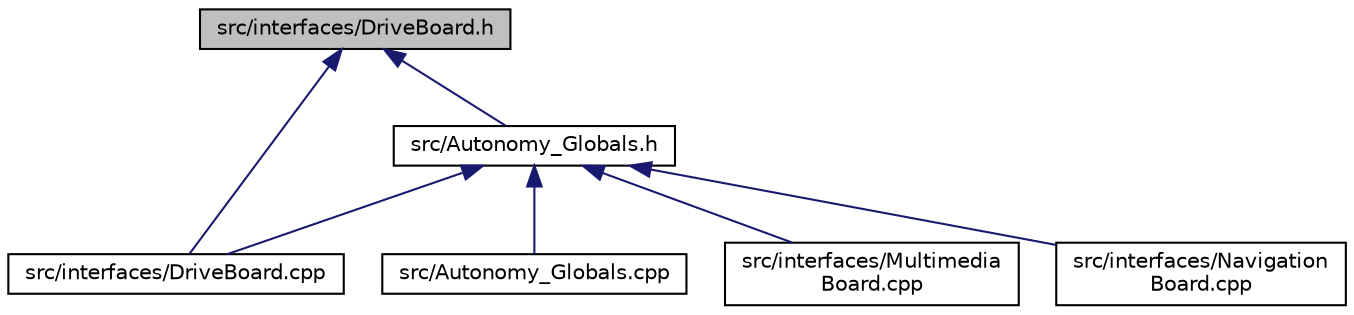 digraph "src/interfaces/DriveBoard.h"
{
 // LATEX_PDF_SIZE
  edge [fontname="Helvetica",fontsize="10",labelfontname="Helvetica",labelfontsize="10"];
  node [fontname="Helvetica",fontsize="10",shape=record];
  Node1 [label="src/interfaces/DriveBoard.h",height=0.2,width=0.4,color="black", fillcolor="grey75", style="filled", fontcolor="black",tooltip="Defines the interface for sending commands to the drive board on the Rover."];
  Node1 -> Node2 [dir="back",color="midnightblue",fontsize="10",style="solid",fontname="Helvetica"];
  Node2 [label="src/Autonomy_Globals.h",height=0.2,width=0.4,color="black", fillcolor="white", style="filled",URL="$Autonomy__Globals_8h.html",tooltip="Defines functions and objects used project wide."];
  Node2 -> Node3 [dir="back",color="midnightblue",fontsize="10",style="solid",fontname="Helvetica"];
  Node3 [label="src/Autonomy_Globals.cpp",height=0.2,width=0.4,color="black", fillcolor="white", style="filled",URL="$Autonomy__Globals_8cpp.html",tooltip="Sets up functions and classes used project wide."];
  Node2 -> Node4 [dir="back",color="midnightblue",fontsize="10",style="solid",fontname="Helvetica"];
  Node4 [label="src/interfaces/DriveBoard.cpp",height=0.2,width=0.4,color="black", fillcolor="white", style="filled",URL="$DriveBoard_8cpp.html",tooltip="Implements the interface for sending commands to the drive board on the Rover."];
  Node2 -> Node5 [dir="back",color="midnightblue",fontsize="10",style="solid",fontname="Helvetica"];
  Node5 [label="src/interfaces/Multimedia\lBoard.cpp",height=0.2,width=0.4,color="black", fillcolor="white", style="filled",URL="$MultimediaBoard_8cpp.html",tooltip="Implements the MultimediaBoard class."];
  Node2 -> Node6 [dir="back",color="midnightblue",fontsize="10",style="solid",fontname="Helvetica"];
  Node6 [label="src/interfaces/Navigation\lBoard.cpp",height=0.2,width=0.4,color="black", fillcolor="white", style="filled",URL="$NavigationBoard_8cpp.html",tooltip="Implements NavigationBoard class."];
  Node1 -> Node4 [dir="back",color="midnightblue",fontsize="10",style="solid",fontname="Helvetica"];
}

